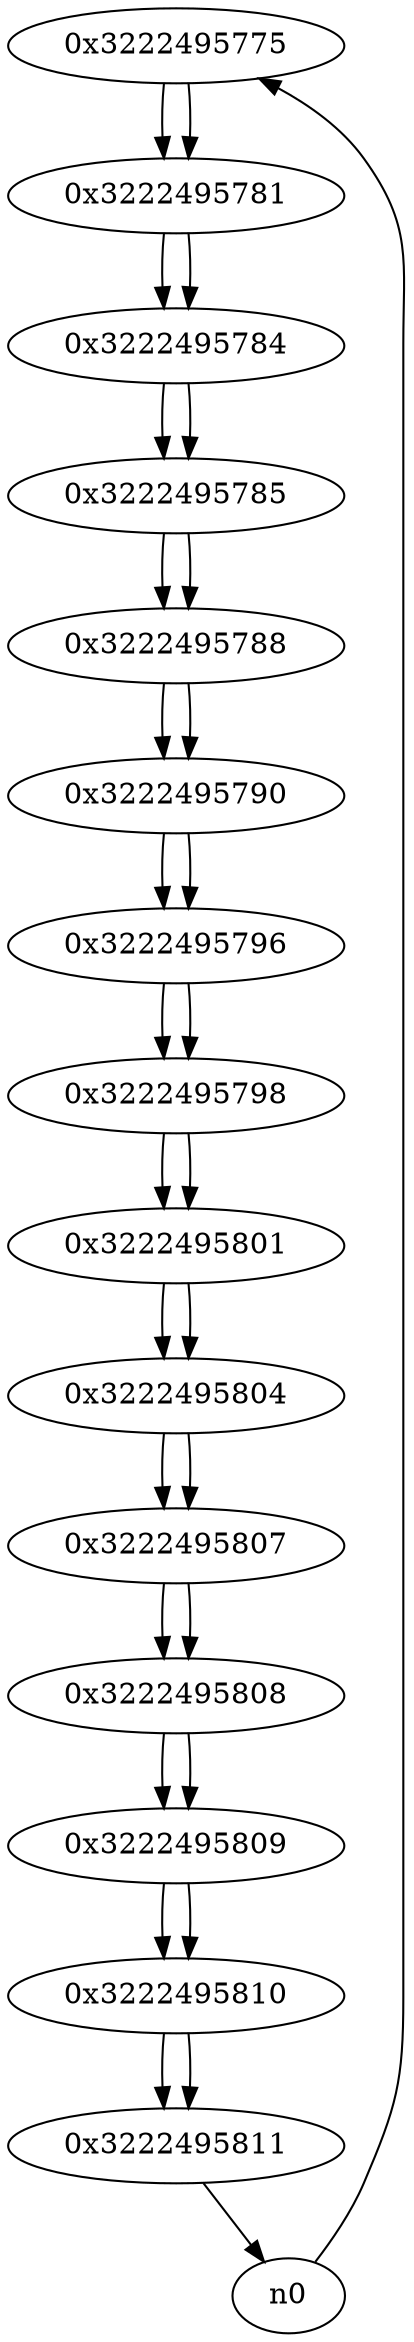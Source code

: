 digraph G{
/* nodes */
  n1 [label="0x3222495775"]
  n2 [label="0x3222495781"]
  n3 [label="0x3222495784"]
  n4 [label="0x3222495785"]
  n5 [label="0x3222495788"]
  n6 [label="0x3222495790"]
  n7 [label="0x3222495796"]
  n8 [label="0x3222495798"]
  n9 [label="0x3222495801"]
  n10 [label="0x3222495804"]
  n11 [label="0x3222495807"]
  n12 [label="0x3222495808"]
  n13 [label="0x3222495809"]
  n14 [label="0x3222495810"]
  n15 [label="0x3222495811"]
/* edges */
n1 -> n2;
n0 -> n1;
n2 -> n3;
n1 -> n2;
n3 -> n4;
n2 -> n3;
n4 -> n5;
n3 -> n4;
n5 -> n6;
n4 -> n5;
n6 -> n7;
n5 -> n6;
n7 -> n8;
n6 -> n7;
n8 -> n9;
n7 -> n8;
n9 -> n10;
n8 -> n9;
n10 -> n11;
n9 -> n10;
n11 -> n12;
n10 -> n11;
n12 -> n13;
n11 -> n12;
n13 -> n14;
n12 -> n13;
n14 -> n15;
n13 -> n14;
n15 -> n0;
n14 -> n15;
}
